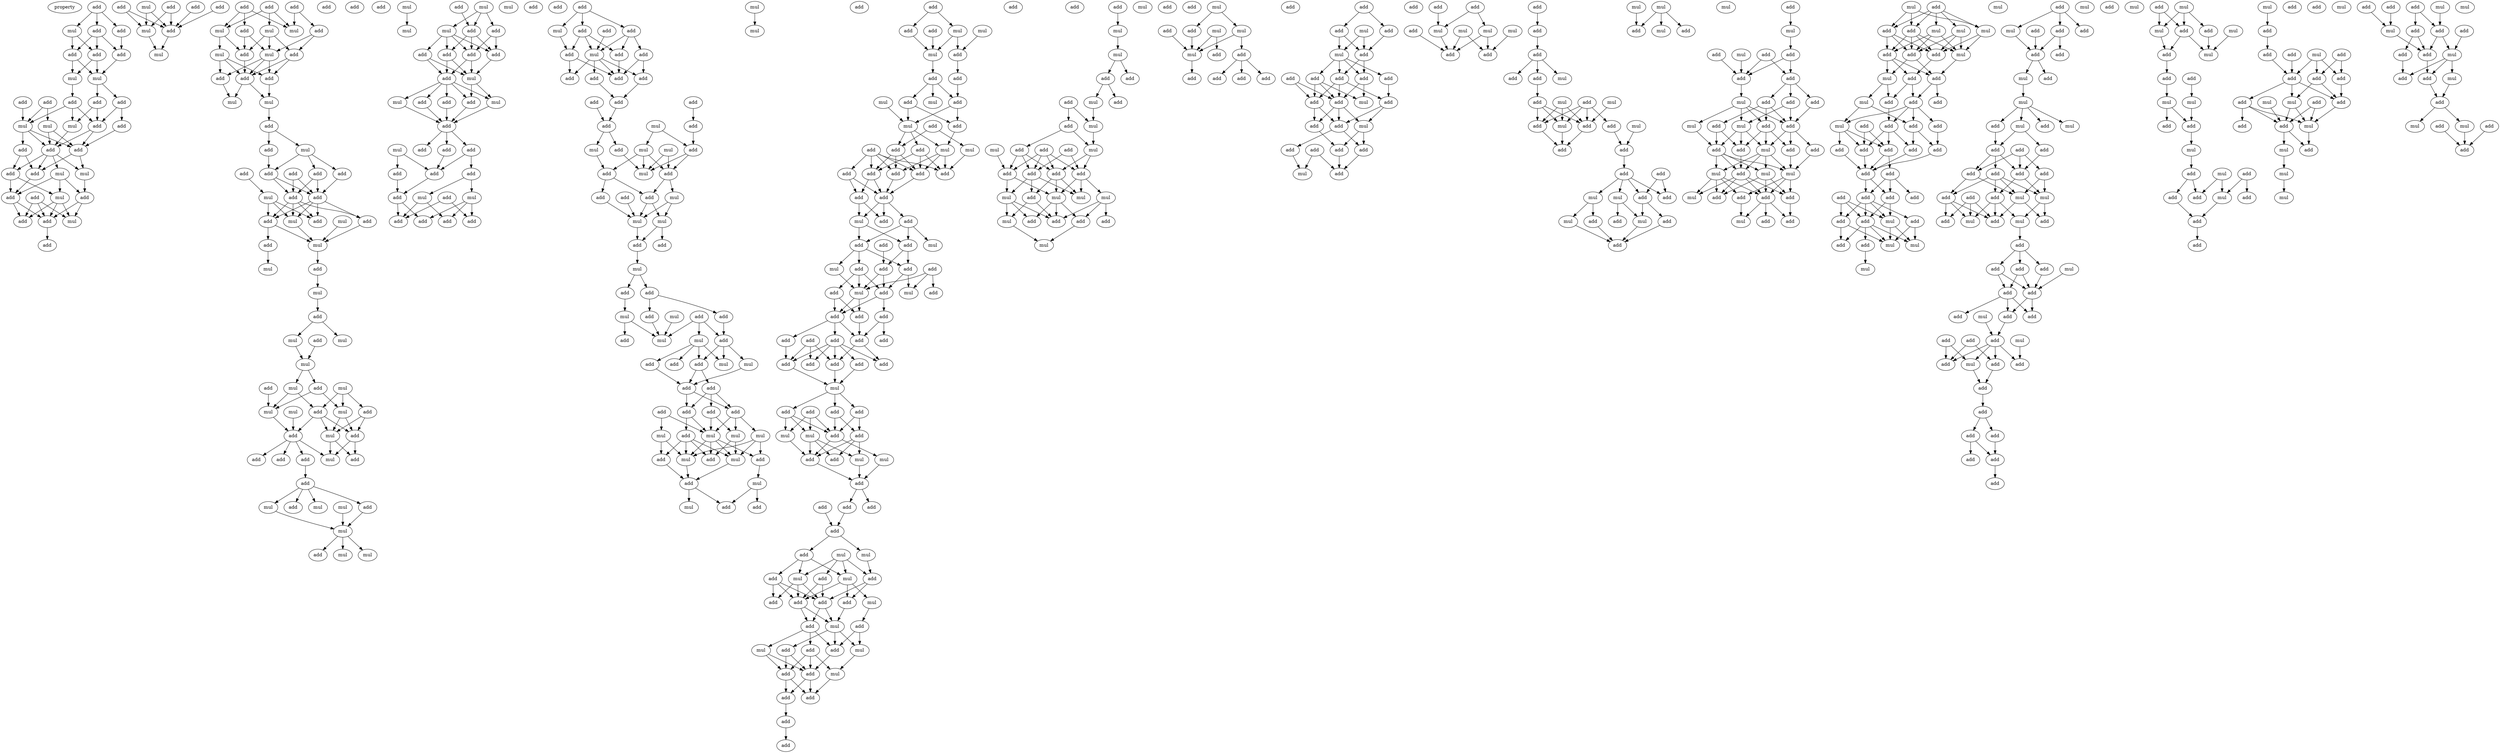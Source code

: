 digraph {
    node [fontcolor=black]
    property [mul=2,lf=1.1]
    0 [ label = add ];
    1 [ label = add ];
    2 [ label = add ];
    3 [ label = mul ];
    4 [ label = add ];
    5 [ label = add ];
    6 [ label = add ];
    7 [ label = mul ];
    8 [ label = mul ];
    9 [ label = add ];
    10 [ label = add ];
    11 [ label = add ];
    12 [ label = add ];
    13 [ label = add ];
    14 [ label = mul ];
    15 [ label = add ];
    16 [ label = mul ];
    17 [ label = mul ];
    18 [ label = add ];
    19 [ label = add ];
    20 [ label = add ];
    21 [ label = add ];
    22 [ label = add ];
    23 [ label = add ];
    24 [ label = mul ];
    25 [ label = mul ];
    26 [ label = mul ];
    27 [ label = add ];
    28 [ label = add ];
    29 [ label = add ];
    30 [ label = mul ];
    31 [ label = add ];
    32 [ label = add ];
    33 [ label = add ];
    34 [ label = add ];
    35 [ label = add ];
    36 [ label = add ];
    37 [ label = mul ];
    38 [ label = add ];
    39 [ label = mul ];
    40 [ label = add ];
    41 [ label = mul ];
    42 [ label = add ];
    43 [ label = add ];
    44 [ label = add ];
    45 [ label = add ];
    46 [ label = add ];
    47 [ label = mul ];
    48 [ label = mul ];
    49 [ label = mul ];
    50 [ label = add ];
    51 [ label = mul ];
    52 [ label = mul ];
    53 [ label = add ];
    54 [ label = add ];
    55 [ label = add ];
    56 [ label = add ];
    57 [ label = mul ];
    58 [ label = mul ];
    59 [ label = add ];
    60 [ label = add ];
    61 [ label = mul ];
    62 [ label = add ];
    63 [ label = add ];
    64 [ label = add ];
    65 [ label = add ];
    66 [ label = add ];
    67 [ label = add ];
    68 [ label = add ];
    69 [ label = mul ];
    70 [ label = add ];
    71 [ label = mul ];
    72 [ label = add ];
    73 [ label = add ];
    74 [ label = mul ];
    75 [ label = add ];
    76 [ label = add ];
    77 [ label = mul ];
    78 [ label = add ];
    79 [ label = mul ];
    80 [ label = add ];
    81 [ label = mul ];
    82 [ label = add ];
    83 [ label = add ];
    84 [ label = mul ];
    85 [ label = mul ];
    86 [ label = mul ];
    87 [ label = mul ];
    88 [ label = add ];
    89 [ label = add ];
    90 [ label = mul ];
    91 [ label = mul ];
    92 [ label = add ];
    93 [ label = mul ];
    94 [ label = add ];
    95 [ label = mul ];
    96 [ label = add ];
    97 [ label = add ];
    98 [ label = mul ];
    99 [ label = add ];
    100 [ label = add ];
    101 [ label = mul ];
    102 [ label = add ];
    103 [ label = add ];
    104 [ label = add ];
    105 [ label = add ];
    106 [ label = mul ];
    107 [ label = mul ];
    108 [ label = add ];
    109 [ label = mul ];
    110 [ label = mul ];
    111 [ label = add ];
    112 [ label = add ];
    113 [ label = mul ];
    114 [ label = mul ];
    115 [ label = mul ];
    116 [ label = add ];
    117 [ label = mul ];
    118 [ label = mul ];
    119 [ label = add ];
    120 [ label = mul ];
    121 [ label = add ];
    122 [ label = mul ];
    123 [ label = add ];
    124 [ label = add ];
    125 [ label = add ];
    126 [ label = add ];
    127 [ label = add ];
    128 [ label = mul ];
    129 [ label = mul ];
    130 [ label = add ];
    131 [ label = mul ];
    132 [ label = add ];
    133 [ label = add ];
    134 [ label = add ];
    135 [ label = add ];
    136 [ label = add ];
    137 [ label = add ];
    138 [ label = mul ];
    139 [ label = add ];
    140 [ label = add ];
    141 [ label = add ];
    142 [ label = mul ];
    143 [ label = add ];
    144 [ label = add ];
    145 [ label = mul ];
    146 [ label = add ];
    147 [ label = add ];
    148 [ label = add ];
    149 [ label = add ];
    150 [ label = add ];
    151 [ label = add ];
    152 [ label = add ];
    153 [ label = add ];
    154 [ label = mul ];
    155 [ label = add ];
    156 [ label = add ];
    157 [ label = add ];
    158 [ label = add ];
    159 [ label = mul ];
    160 [ label = add ];
    161 [ label = add ];
    162 [ label = add ];
    163 [ label = add ];
    164 [ label = add ];
    165 [ label = add ];
    166 [ label = add ];
    167 [ label = add ];
    168 [ label = add ];
    169 [ label = add ];
    170 [ label = mul ];
    171 [ label = add ];
    172 [ label = add ];
    173 [ label = mul ];
    174 [ label = mul ];
    175 [ label = mul ];
    176 [ label = add ];
    177 [ label = add ];
    178 [ label = mul ];
    179 [ label = add ];
    180 [ label = add ];
    181 [ label = add ];
    182 [ label = mul ];
    183 [ label = mul ];
    184 [ label = mul ];
    185 [ label = add ];
    186 [ label = mul ];
    187 [ label = add ];
    188 [ label = add ];
    189 [ label = mul ];
    190 [ label = mul ];
    191 [ label = add ];
    192 [ label = add ];
    193 [ label = mul ];
    194 [ label = add ];
    195 [ label = add ];
    196 [ label = add ];
    197 [ label = mul ];
    198 [ label = mul ];
    199 [ label = add ];
    200 [ label = mul ];
    201 [ label = add ];
    202 [ label = mul ];
    203 [ label = mul ];
    204 [ label = add ];
    205 [ label = add ];
    206 [ label = add ];
    207 [ label = add ];
    208 [ label = add ];
    209 [ label = add ];
    210 [ label = add ];
    211 [ label = add ];
    212 [ label = add ];
    213 [ label = mul ];
    214 [ label = mul ];
    215 [ label = mul ];
    216 [ label = mul ];
    217 [ label = add ];
    218 [ label = mul ];
    219 [ label = add ];
    220 [ label = add ];
    221 [ label = add ];
    222 [ label = mul ];
    223 [ label = add ];
    224 [ label = mul ];
    225 [ label = add ];
    226 [ label = add ];
    227 [ label = mul ];
    228 [ label = add ];
    229 [ label = add ];
    230 [ label = mul ];
    231 [ label = mul ];
    232 [ label = add ];
    233 [ label = add ];
    234 [ label = add ];
    235 [ label = mul ];
    236 [ label = add ];
    237 [ label = add ];
    238 [ label = mul ];
    239 [ label = mul ];
    240 [ label = add ];
    241 [ label = add ];
    242 [ label = add ];
    243 [ label = add ];
    244 [ label = mul ];
    245 [ label = add ];
    246 [ label = mul ];
    247 [ label = add ];
    248 [ label = mul ];
    249 [ label = add ];
    250 [ label = add ];
    251 [ label = add ];
    252 [ label = add ];
    253 [ label = add ];
    254 [ label = add ];
    255 [ label = add ];
    256 [ label = add ];
    257 [ label = add ];
    258 [ label = mul ];
    259 [ label = add ];
    260 [ label = add ];
    261 [ label = add ];
    262 [ label = mul ];
    263 [ label = add ];
    264 [ label = add ];
    265 [ label = mul ];
    266 [ label = add ];
    267 [ label = add ];
    268 [ label = add ];
    269 [ label = add ];
    270 [ label = add ];
    271 [ label = mul ];
    272 [ label = add ];
    273 [ label = mul ];
    274 [ label = add ];
    275 [ label = add ];
    276 [ label = add ];
    277 [ label = add ];
    278 [ label = add ];
    279 [ label = add ];
    280 [ label = add ];
    281 [ label = add ];
    282 [ label = add ];
    283 [ label = add ];
    284 [ label = add ];
    285 [ label = add ];
    286 [ label = add ];
    287 [ label = mul ];
    288 [ label = add ];
    289 [ label = add ];
    290 [ label = add ];
    291 [ label = add ];
    292 [ label = add ];
    293 [ label = mul ];
    294 [ label = add ];
    295 [ label = mul ];
    296 [ label = add ];
    297 [ label = mul ];
    298 [ label = mul ];
    299 [ label = add ];
    300 [ label = add ];
    301 [ label = add ];
    302 [ label = add ];
    303 [ label = add ];
    304 [ label = add ];
    305 [ label = mul ];
    306 [ label = add ];
    307 [ label = mul ];
    308 [ label = add ];
    309 [ label = add ];
    310 [ label = mul ];
    311 [ label = add ];
    312 [ label = add ];
    313 [ label = mul ];
    314 [ label = add ];
    315 [ label = add ];
    316 [ label = add ];
    317 [ label = add ];
    318 [ label = mul ];
    319 [ label = add ];
    320 [ label = mul ];
    321 [ label = add ];
    322 [ label = add ];
    323 [ label = mul ];
    324 [ label = add ];
    325 [ label = add ];
    326 [ label = mul ];
    327 [ label = add ];
    328 [ label = mul ];
    329 [ label = add ];
    330 [ label = add ];
    331 [ label = add ];
    332 [ label = add ];
    333 [ label = add ];
    334 [ label = add ];
    335 [ label = mul ];
    336 [ label = mul ];
    337 [ label = mul ];
    338 [ label = add ];
    339 [ label = add ];
    340 [ label = mul ];
    341 [ label = add ];
    342 [ label = add ];
    343 [ label = add ];
    344 [ label = mul ];
    345 [ label = add ];
    346 [ label = add ];
    347 [ label = mul ];
    348 [ label = mul ];
    349 [ label = add ];
    350 [ label = add ];
    351 [ label = add ];
    352 [ label = add ];
    353 [ label = add ];
    354 [ label = mul ];
    355 [ label = mul ];
    356 [ label = add ];
    357 [ label = mul ];
    358 [ label = mul ];
    359 [ label = add ];
    360 [ label = add ];
    361 [ label = add ];
    362 [ label = mul ];
    363 [ label = add ];
    364 [ label = add ];
    365 [ label = mul ];
    366 [ label = add ];
    367 [ label = mul ];
    368 [ label = add ];
    369 [ label = mul ];
    370 [ label = add ];
    371 [ label = mul ];
    372 [ label = add ];
    373 [ label = mul ];
    374 [ label = add ];
    375 [ label = add ];
    376 [ label = add ];
    377 [ label = add ];
    378 [ label = add ];
    379 [ label = add ];
    380 [ label = add ];
    381 [ label = add ];
    382 [ label = add ];
    383 [ label = mul ];
    384 [ label = mul ];
    385 [ label = add ];
    386 [ label = add ];
    387 [ label = add ];
    388 [ label = add ];
    389 [ label = add ];
    390 [ label = add ];
    391 [ label = add ];
    392 [ label = add ];
    393 [ label = mul ];
    394 [ label = add ];
    395 [ label = add ];
    396 [ label = mul ];
    397 [ label = add ];
    398 [ label = add ];
    399 [ label = add ];
    400 [ label = add ];
    401 [ label = add ];
    402 [ label = add ];
    403 [ label = mul ];
    404 [ label = add ];
    405 [ label = add ];
    406 [ label = add ];
    407 [ label = mul ];
    408 [ label = mul ];
    409 [ label = add ];
    410 [ label = mul ];
    411 [ label = mul ];
    412 [ label = add ];
    413 [ label = add ];
    414 [ label = add ];
    415 [ label = add ];
    416 [ label = add ];
    417 [ label = add ];
    418 [ label = add ];
    419 [ label = mul ];
    420 [ label = add ];
    421 [ label = mul ];
    422 [ label = add ];
    423 [ label = mul ];
    424 [ label = add ];
    425 [ label = add ];
    426 [ label = mul ];
    427 [ label = add ];
    428 [ label = mul ];
    429 [ label = add ];
    430 [ label = add ];
    431 [ label = add ];
    432 [ label = add ];
    433 [ label = mul ];
    434 [ label = add ];
    435 [ label = mul ];
    436 [ label = add ];
    437 [ label = mul ];
    438 [ label = add ];
    439 [ label = mul ];
    440 [ label = add ];
    441 [ label = add ];
    442 [ label = add ];
    443 [ label = mul ];
    444 [ label = mul ];
    445 [ label = mul ];
    446 [ label = mul ];
    447 [ label = add ];
    448 [ label = add ];
    449 [ label = add ];
    450 [ label = mul ];
    451 [ label = add ];
    452 [ label = add ];
    453 [ label = mul ];
    454 [ label = add ];
    455 [ label = add ];
    456 [ label = add ];
    457 [ label = mul ];
    458 [ label = add ];
    459 [ label = add ];
    460 [ label = add ];
    461 [ label = add ];
    462 [ label = add ];
    463 [ label = mul ];
    464 [ label = mul ];
    465 [ label = add ];
    466 [ label = add ];
    467 [ label = add ];
    468 [ label = add ];
    469 [ label = mul ];
    470 [ label = add ];
    471 [ label = mul ];
    472 [ label = mul ];
    473 [ label = add ];
    474 [ label = mul ];
    475 [ label = add ];
    476 [ label = add ];
    477 [ label = mul ];
    478 [ label = add ];
    479 [ label = add ];
    480 [ label = mul ];
    481 [ label = add ];
    482 [ label = add ];
    483 [ label = mul ];
    484 [ label = add ];
    485 [ label = add ];
    486 [ label = add ];
    487 [ label = mul ];
    488 [ label = mul ];
    489 [ label = mul ];
    490 [ label = mul ];
    491 [ label = add ];
    492 [ label = add ];
    493 [ label = add ];
    494 [ label = add ];
    495 [ label = add ];
    496 [ label = mul ];
    497 [ label = add ];
    498 [ label = add ];
    499 [ label = add ];
    500 [ label = mul ];
    501 [ label = mul ];
    502 [ label = add ];
    503 [ label = add ];
    504 [ label = add ];
    505 [ label = add ];
    506 [ label = add ];
    507 [ label = add ];
    508 [ label = add ];
    509 [ label = add ];
    510 [ label = add ];
    511 [ label = add ];
    512 [ label = add ];
    513 [ label = add ];
    514 [ label = add ];
    515 [ label = add ];
    516 [ label = add ];
    517 [ label = add ];
    518 [ label = add ];
    519 [ label = mul ];
    520 [ label = add ];
    521 [ label = mul ];
    522 [ label = add ];
    523 [ label = mul ];
    524 [ label = add ];
    525 [ label = mul ];
    526 [ label = mul ];
    527 [ label = add ];
    528 [ label = mul ];
    529 [ label = add ];
    530 [ label = mul ];
    531 [ label = add ];
    532 [ label = add ];
    533 [ label = add ];
    534 [ label = add ];
    535 [ label = mul ];
    536 [ label = add ];
    537 [ label = add ];
    538 [ label = mul ];
    539 [ label = add ];
    540 [ label = mul ];
    541 [ label = add ];
    542 [ label = mul ];
    543 [ label = add ];
    544 [ label = add ];
    545 [ label = add ];
    546 [ label = add ];
    547 [ label = add ];
    548 [ label = add ];
    549 [ label = add ];
    550 [ label = mul ];
    551 [ label = add ];
    552 [ label = add ];
    553 [ label = add ];
    554 [ label = mul ];
    555 [ label = mul ];
    556 [ label = mul ];
    557 [ label = add ];
    558 [ label = add ];
    559 [ label = add ];
    560 [ label = add ];
    561 [ label = add ];
    562 [ label = add ];
    563 [ label = add ];
    564 [ label = mul ];
    565 [ label = add ];
    566 [ label = add ];
    567 [ label = add ];
    568 [ label = mul ];
    569 [ label = add ];
    570 [ label = add ];
    571 [ label = mul ];
    572 [ label = add ];
    573 [ label = add ];
    574 [ label = add ];
    575 [ label = add ];
    576 [ label = mul ];
    577 [ label = add ];
    578 [ label = add ];
    579 [ label = add ];
    580 [ label = add ];
    581 [ label = add ];
    582 [ label = mul ];
    583 [ label = add ];
    584 [ label = add ];
    585 [ label = add ];
    586 [ label = add ];
    587 [ label = add ];
    588 [ label = mul ];
    589 [ label = add ];
    590 [ label = add ];
    591 [ label = mul ];
    592 [ label = mul ];
    593 [ label = add ];
    594 [ label = mul ];
    595 [ label = add ];
    596 [ label = add ];
    597 [ label = mul ];
    598 [ label = mul ];
    599 [ label = add ];
    600 [ label = add ];
    601 [ label = mul ];
    602 [ label = add ];
    603 [ label = mul ];
    604 [ label = add ];
    605 [ label = add ];
    606 [ label = add ];
    607 [ label = mul ];
    608 [ label = add ];
    609 [ label = add ];
    610 [ label = add ];
    611 [ label = mul ];
    612 [ label = add ];
    613 [ label = add ];
    614 [ label = add ];
    615 [ label = add ];
    616 [ label = mul ];
    617 [ label = add ];
    618 [ label = add ];
    619 [ label = add ];
    620 [ label = add ];
    621 [ label = add ];
    622 [ label = mul ];
    623 [ label = mul ];
    624 [ label = add ];
    625 [ label = add ];
    626 [ label = add ];
    627 [ label = mul ];
    628 [ label = add ];
    629 [ label = add ];
    630 [ label = mul ];
    631 [ label = mul ];
    632 [ label = add ];
    633 [ label = mul ];
    634 [ label = mul ];
    635 [ label = mul ];
    636 [ label = add ];
    637 [ label = add ];
    638 [ label = add ];
    639 [ label = add ];
    640 [ label = add ];
    641 [ label = add ];
    642 [ label = mul ];
    643 [ label = add ];
    644 [ label = add ];
    645 [ label = mul ];
    646 [ label = mul ];
    647 [ label = add ];
    648 [ label = add ];
    649 [ label = add ];
    650 [ label = mul ];
    651 [ label = add ];
    652 [ label = mul ];
    653 [ label = add ];
    654 [ label = add ];
    655 [ label = mul ];
    0 -> 1 [ name = 0 ];
    0 -> 2 [ name = 1 ];
    0 -> 3 [ name = 2 ];
    1 -> 4 [ name = 3 ];
    1 -> 5 [ name = 4 ];
    1 -> 6 [ name = 5 ];
    2 -> 5 [ name = 6 ];
    3 -> 4 [ name = 7 ];
    3 -> 6 [ name = 8 ];
    4 -> 7 [ name = 9 ];
    4 -> 8 [ name = 10 ];
    5 -> 7 [ name = 11 ];
    6 -> 7 [ name = 12 ];
    6 -> 8 [ name = 13 ];
    7 -> 10 [ name = 14 ];
    7 -> 11 [ name = 15 ];
    8 -> 12 [ name = 16 ];
    9 -> 14 [ name = 17 ];
    9 -> 17 [ name = 18 ];
    10 -> 15 [ name = 19 ];
    10 -> 18 [ name = 20 ];
    11 -> 15 [ name = 21 ];
    11 -> 16 [ name = 22 ];
    12 -> 14 [ name = 23 ];
    12 -> 15 [ name = 24 ];
    12 -> 16 [ name = 25 ];
    13 -> 14 [ name = 26 ];
    14 -> 19 [ name = 27 ];
    14 -> 20 [ name = 28 ];
    14 -> 21 [ name = 29 ];
    15 -> 19 [ name = 30 ];
    15 -> 20 [ name = 31 ];
    16 -> 19 [ name = 32 ];
    17 -> 19 [ name = 33 ];
    17 -> 20 [ name = 34 ];
    18 -> 20 [ name = 35 ];
    19 -> 22 [ name = 36 ];
    19 -> 23 [ name = 37 ];
    19 -> 24 [ name = 38 ];
    19 -> 25 [ name = 39 ];
    20 -> 22 [ name = 40 ];
    20 -> 25 [ name = 41 ];
    21 -> 22 [ name = 42 ];
    21 -> 23 [ name = 43 ];
    22 -> 27 [ name = 44 ];
    23 -> 26 [ name = 45 ];
    23 -> 27 [ name = 46 ];
    24 -> 26 [ name = 47 ];
    24 -> 27 [ name = 48 ];
    24 -> 28 [ name = 49 ];
    25 -> 28 [ name = 50 ];
    26 -> 30 [ name = 51 ];
    26 -> 31 [ name = 52 ];
    26 -> 32 [ name = 53 ];
    27 -> 31 [ name = 54 ];
    27 -> 32 [ name = 55 ];
    28 -> 30 [ name = 56 ];
    28 -> 31 [ name = 57 ];
    29 -> 30 [ name = 58 ];
    29 -> 31 [ name = 59 ];
    29 -> 32 [ name = 60 ];
    31 -> 33 [ name = 61 ];
    34 -> 39 [ name = 62 ];
    34 -> 40 [ name = 63 ];
    35 -> 40 [ name = 64 ];
    36 -> 40 [ name = 65 ];
    37 -> 39 [ name = 66 ];
    37 -> 40 [ name = 67 ];
    38 -> 39 [ name = 68 ];
    38 -> 40 [ name = 69 ];
    39 -> 41 [ name = 70 ];
    40 -> 41 [ name = 71 ];
    42 -> 46 [ name = 72 ];
    42 -> 48 [ name = 73 ];
    42 -> 49 [ name = 74 ];
    43 -> 45 [ name = 75 ];
    43 -> 48 [ name = 76 ];
    44 -> 47 [ name = 77 ];
    44 -> 48 [ name = 78 ];
    44 -> 49 [ name = 79 ];
    45 -> 52 [ name = 80 ];
    45 -> 53 [ name = 81 ];
    46 -> 50 [ name = 82 ];
    46 -> 52 [ name = 83 ];
    47 -> 50 [ name = 84 ];
    47 -> 52 [ name = 85 ];
    47 -> 53 [ name = 86 ];
    49 -> 50 [ name = 87 ];
    49 -> 51 [ name = 88 ];
    50 -> 55 [ name = 89 ];
    51 -> 54 [ name = 90 ];
    51 -> 55 [ name = 91 ];
    51 -> 56 [ name = 92 ];
    52 -> 54 [ name = 93 ];
    52 -> 55 [ name = 94 ];
    52 -> 56 [ name = 95 ];
    53 -> 54 [ name = 96 ];
    53 -> 55 [ name = 97 ];
    54 -> 58 [ name = 98 ];
    55 -> 57 [ name = 99 ];
    55 -> 58 [ name = 100 ];
    56 -> 57 [ name = 101 ];
    58 -> 60 [ name = 102 ];
    60 -> 61 [ name = 103 ];
    60 -> 62 [ name = 104 ];
    61 -> 63 [ name = 105 ];
    61 -> 65 [ name = 106 ];
    61 -> 67 [ name = 107 ];
    62 -> 65 [ name = 108 ];
    63 -> 68 [ name = 109 ];
    63 -> 70 [ name = 110 ];
    64 -> 68 [ name = 111 ];
    64 -> 70 [ name = 112 ];
    65 -> 68 [ name = 113 ];
    65 -> 70 [ name = 114 ];
    66 -> 69 [ name = 115 ];
    67 -> 70 [ name = 116 ];
    68 -> 72 [ name = 117 ];
    68 -> 73 [ name = 118 ];
    68 -> 74 [ name = 119 ];
    68 -> 75 [ name = 120 ];
    69 -> 72 [ name = 121 ];
    69 -> 74 [ name = 122 ];
    69 -> 75 [ name = 123 ];
    70 -> 72 [ name = 124 ];
    70 -> 73 [ name = 125 ];
    70 -> 74 [ name = 126 ];
    70 -> 75 [ name = 127 ];
    71 -> 77 [ name = 128 ];
    73 -> 77 [ name = 129 ];
    74 -> 77 [ name = 130 ];
    75 -> 76 [ name = 131 ];
    75 -> 77 [ name = 132 ];
    76 -> 79 [ name = 133 ];
    77 -> 78 [ name = 134 ];
    78 -> 81 [ name = 135 ];
    81 -> 82 [ name = 136 ];
    82 -> 84 [ name = 137 ];
    82 -> 85 [ name = 138 ];
    83 -> 86 [ name = 139 ];
    84 -> 86 [ name = 140 ];
    86 -> 89 [ name = 141 ];
    86 -> 90 [ name = 142 ];
    87 -> 92 [ name = 143 ];
    87 -> 93 [ name = 144 ];
    87 -> 94 [ name = 145 ];
    88 -> 91 [ name = 146 ];
    89 -> 91 [ name = 147 ];
    89 -> 93 [ name = 148 ];
    90 -> 91 [ name = 149 ];
    90 -> 94 [ name = 150 ];
    91 -> 97 [ name = 151 ];
    92 -> 96 [ name = 152 ];
    92 -> 98 [ name = 153 ];
    93 -> 96 [ name = 154 ];
    93 -> 98 [ name = 155 ];
    94 -> 96 [ name = 156 ];
    94 -> 97 [ name = 157 ];
    94 -> 98 [ name = 158 ];
    95 -> 97 [ name = 159 ];
    96 -> 101 [ name = 160 ];
    96 -> 103 [ name = 161 ];
    97 -> 99 [ name = 162 ];
    97 -> 100 [ name = 163 ];
    97 -> 101 [ name = 164 ];
    97 -> 102 [ name = 165 ];
    98 -> 101 [ name = 166 ];
    98 -> 103 [ name = 167 ];
    102 -> 104 [ name = 168 ];
    104 -> 105 [ name = 169 ];
    104 -> 106 [ name = 170 ];
    104 -> 107 [ name = 171 ];
    104 -> 108 [ name = 172 ];
    107 -> 110 [ name = 173 ];
    108 -> 110 [ name = 174 ];
    109 -> 110 [ name = 175 ];
    110 -> 112 [ name = 176 ];
    110 -> 113 [ name = 177 ];
    110 -> 114 [ name = 178 ];
    115 -> 117 [ name = 179 ];
    116 -> 121 [ name = 180 ];
    118 -> 119 [ name = 181 ];
    118 -> 120 [ name = 182 ];
    118 -> 121 [ name = 183 ];
    119 -> 125 [ name = 184 ];
    119 -> 126 [ name = 185 ];
    120 -> 123 [ name = 186 ];
    120 -> 124 [ name = 187 ];
    120 -> 125 [ name = 188 ];
    120 -> 126 [ name = 189 ];
    121 -> 123 [ name = 190 ];
    121 -> 125 [ name = 191 ];
    121 -> 126 [ name = 192 ];
    123 -> 127 [ name = 193 ];
    123 -> 128 [ name = 194 ];
    124 -> 127 [ name = 195 ];
    124 -> 128 [ name = 196 ];
    125 -> 128 [ name = 197 ];
    126 -> 127 [ name = 198 ];
    126 -> 128 [ name = 199 ];
    127 -> 129 [ name = 200 ];
    127 -> 130 [ name = 201 ];
    127 -> 131 [ name = 202 ];
    127 -> 132 [ name = 203 ];
    127 -> 133 [ name = 204 ];
    128 -> 129 [ name = 205 ];
    128 -> 132 [ name = 206 ];
    129 -> 134 [ name = 207 ];
    130 -> 134 [ name = 208 ];
    131 -> 134 [ name = 209 ];
    132 -> 134 [ name = 210 ];
    133 -> 134 [ name = 211 ];
    134 -> 135 [ name = 212 ];
    134 -> 136 [ name = 213 ];
    134 -> 137 [ name = 214 ];
    135 -> 141 [ name = 215 ];
    137 -> 139 [ name = 216 ];
    137 -> 141 [ name = 217 ];
    138 -> 140 [ name = 218 ];
    138 -> 141 [ name = 219 ];
    139 -> 142 [ name = 220 ];
    139 -> 145 [ name = 221 ];
    140 -> 143 [ name = 222 ];
    141 -> 143 [ name = 223 ];
    142 -> 146 [ name = 224 ];
    142 -> 147 [ name = 225 ];
    143 -> 147 [ name = 226 ];
    143 -> 148 [ name = 227 ];
    144 -> 147 [ name = 228 ];
    144 -> 150 [ name = 229 ];
    145 -> 146 [ name = 230 ];
    145 -> 148 [ name = 231 ];
    145 -> 150 [ name = 232 ];
    152 -> 153 [ name = 233 ];
    152 -> 154 [ name = 234 ];
    152 -> 155 [ name = 235 ];
    153 -> 157 [ name = 236 ];
    153 -> 158 [ name = 237 ];
    153 -> 159 [ name = 238 ];
    154 -> 158 [ name = 239 ];
    155 -> 157 [ name = 240 ];
    155 -> 159 [ name = 241 ];
    155 -> 160 [ name = 242 ];
    156 -> 159 [ name = 243 ];
    157 -> 162 [ name = 244 ];
    158 -> 161 [ name = 245 ];
    158 -> 162 [ name = 246 ];
    159 -> 161 [ name = 247 ];
    159 -> 162 [ name = 248 ];
    159 -> 163 [ name = 249 ];
    159 -> 164 [ name = 250 ];
    160 -> 162 [ name = 251 ];
    160 -> 163 [ name = 252 ];
    163 -> 167 [ name = 253 ];
    164 -> 167 [ name = 254 ];
    165 -> 169 [ name = 255 ];
    166 -> 168 [ name = 256 ];
    167 -> 168 [ name = 257 ];
    168 -> 172 [ name = 258 ];
    168 -> 174 [ name = 259 ];
    169 -> 171 [ name = 260 ];
    170 -> 171 [ name = 261 ];
    170 -> 175 [ name = 262 ];
    171 -> 177 [ name = 263 ];
    171 -> 178 [ name = 264 ];
    172 -> 178 [ name = 265 ];
    173 -> 177 [ name = 266 ];
    173 -> 178 [ name = 267 ];
    174 -> 176 [ name = 268 ];
    175 -> 176 [ name = 269 ];
    175 -> 177 [ name = 270 ];
    175 -> 178 [ name = 271 ];
    176 -> 179 [ name = 272 ];
    176 -> 181 [ name = 273 ];
    177 -> 181 [ name = 274 ];
    177 -> 182 [ name = 275 ];
    179 -> 183 [ name = 276 ];
    180 -> 183 [ name = 277 ];
    181 -> 183 [ name = 278 ];
    181 -> 184 [ name = 279 ];
    182 -> 183 [ name = 280 ];
    182 -> 184 [ name = 281 ];
    183 -> 187 [ name = 282 ];
    184 -> 185 [ name = 283 ];
    184 -> 187 [ name = 284 ];
    186 -> 190 [ name = 285 ];
    187 -> 189 [ name = 286 ];
    189 -> 191 [ name = 287 ];
    189 -> 192 [ name = 288 ];
    191 -> 194 [ name = 289 ];
    191 -> 196 [ name = 290 ];
    192 -> 193 [ name = 291 ];
    193 -> 199 [ name = 292 ];
    193 -> 200 [ name = 293 ];
    194 -> 200 [ name = 294 ];
    195 -> 198 [ name = 295 ];
    195 -> 200 [ name = 296 ];
    195 -> 201 [ name = 297 ];
    196 -> 201 [ name = 298 ];
    197 -> 200 [ name = 299 ];
    198 -> 202 [ name = 300 ];
    198 -> 204 [ name = 301 ];
    198 -> 205 [ name = 302 ];
    198 -> 206 [ name = 303 ];
    201 -> 202 [ name = 304 ];
    201 -> 203 [ name = 305 ];
    201 -> 206 [ name = 306 ];
    203 -> 208 [ name = 307 ];
    204 -> 208 [ name = 308 ];
    206 -> 207 [ name = 309 ];
    206 -> 208 [ name = 310 ];
    207 -> 209 [ name = 311 ];
    207 -> 210 [ name = 312 ];
    207 -> 211 [ name = 313 ];
    208 -> 209 [ name = 314 ];
    208 -> 210 [ name = 315 ];
    209 -> 213 [ name = 316 ];
    209 -> 215 [ name = 317 ];
    209 -> 216 [ name = 318 ];
    210 -> 216 [ name = 319 ];
    210 -> 217 [ name = 320 ];
    211 -> 213 [ name = 321 ];
    211 -> 216 [ name = 322 ];
    212 -> 214 [ name = 323 ];
    212 -> 216 [ name = 324 ];
    213 -> 218 [ name = 325 ];
    213 -> 221 [ name = 326 ];
    214 -> 219 [ name = 327 ];
    214 -> 222 [ name = 328 ];
    215 -> 218 [ name = 329 ];
    215 -> 220 [ name = 330 ];
    215 -> 222 [ name = 331 ];
    216 -> 218 [ name = 332 ];
    216 -> 220 [ name = 333 ];
    216 -> 221 [ name = 334 ];
    216 -> 222 [ name = 335 ];
    217 -> 218 [ name = 336 ];
    217 -> 219 [ name = 337 ];
    217 -> 221 [ name = 338 ];
    217 -> 222 [ name = 339 ];
    218 -> 223 [ name = 340 ];
    219 -> 223 [ name = 341 ];
    220 -> 224 [ name = 342 ];
    222 -> 223 [ name = 343 ];
    223 -> 225 [ name = 344 ];
    223 -> 227 [ name = 345 ];
    224 -> 225 [ name = 346 ];
    224 -> 226 [ name = 347 ];
    228 -> 230 [ name = 348 ];
    228 -> 232 [ name = 349 ];
    230 -> 234 [ name = 350 ];
    230 -> 235 [ name = 351 ];
    231 -> 234 [ name = 352 ];
    232 -> 235 [ name = 353 ];
    233 -> 235 [ name = 354 ];
    234 -> 237 [ name = 355 ];
    235 -> 236 [ name = 356 ];
    236 -> 238 [ name = 357 ];
    236 -> 240 [ name = 358 ];
    236 -> 241 [ name = 359 ];
    237 -> 241 [ name = 360 ];
    239 -> 244 [ name = 361 ];
    240 -> 242 [ name = 362 ];
    240 -> 244 [ name = 363 ];
    241 -> 242 [ name = 364 ];
    241 -> 244 [ name = 365 ];
    242 -> 246 [ name = 366 ];
    243 -> 248 [ name = 367 ];
    243 -> 249 [ name = 368 ];
    244 -> 246 [ name = 369 ];
    244 -> 247 [ name = 370 ];
    244 -> 249 [ name = 371 ];
    245 -> 250 [ name = 372 ];
    245 -> 251 [ name = 373 ];
    245 -> 252 [ name = 374 ];
    245 -> 253 [ name = 375 ];
    245 -> 254 [ name = 376 ];
    246 -> 250 [ name = 377 ];
    246 -> 253 [ name = 378 ];
    246 -> 254 [ name = 379 ];
    247 -> 252 [ name = 380 ];
    247 -> 253 [ name = 381 ];
    247 -> 254 [ name = 382 ];
    248 -> 254 [ name = 383 ];
    249 -> 250 [ name = 384 ];
    249 -> 252 [ name = 385 ];
    249 -> 253 [ name = 386 ];
    250 -> 256 [ name = 387 ];
    251 -> 255 [ name = 388 ];
    251 -> 256 [ name = 389 ];
    252 -> 255 [ name = 390 ];
    252 -> 256 [ name = 391 ];
    253 -> 256 [ name = 392 ];
    255 -> 257 [ name = 393 ];
    255 -> 258 [ name = 394 ];
    256 -> 257 [ name = 395 ];
    256 -> 258 [ name = 396 ];
    256 -> 259 [ name = 397 ];
    258 -> 261 [ name = 398 ];
    258 -> 263 [ name = 399 ];
    259 -> 261 [ name = 400 ];
    259 -> 262 [ name = 401 ];
    259 -> 263 [ name = 402 ];
    260 -> 268 [ name = 403 ];
    261 -> 264 [ name = 404 ];
    261 -> 265 [ name = 405 ];
    261 -> 267 [ name = 406 ];
    263 -> 267 [ name = 407 ];
    263 -> 268 [ name = 408 ];
    264 -> 269 [ name = 409 ];
    264 -> 271 [ name = 410 ];
    264 -> 272 [ name = 411 ];
    265 -> 271 [ name = 412 ];
    266 -> 270 [ name = 413 ];
    266 -> 271 [ name = 414 ];
    266 -> 273 [ name = 415 ];
    267 -> 272 [ name = 416 ];
    267 -> 273 [ name = 417 ];
    268 -> 271 [ name = 418 ];
    268 -> 272 [ name = 419 ];
    269 -> 274 [ name = 420 ];
    269 -> 275 [ name = 421 ];
    271 -> 274 [ name = 422 ];
    271 -> 275 [ name = 423 ];
    272 -> 274 [ name = 424 ];
    272 -> 276 [ name = 425 ];
    274 -> 277 [ name = 426 ];
    274 -> 279 [ name = 427 ];
    274 -> 280 [ name = 428 ];
    275 -> 277 [ name = 429 ];
    276 -> 277 [ name = 430 ];
    276 -> 278 [ name = 431 ];
    277 -> 282 [ name = 432 ];
    277 -> 286 [ name = 433 ];
    279 -> 282 [ name = 434 ];
    279 -> 283 [ name = 435 ];
    279 -> 284 [ name = 436 ];
    279 -> 285 [ name = 437 ];
    279 -> 286 [ name = 438 ];
    280 -> 283 [ name = 439 ];
    281 -> 283 [ name = 440 ];
    281 -> 285 [ name = 441 ];
    281 -> 286 [ name = 442 ];
    283 -> 287 [ name = 443 ];
    284 -> 287 [ name = 444 ];
    286 -> 287 [ name = 445 ];
    287 -> 288 [ name = 446 ];
    287 -> 289 [ name = 447 ];
    287 -> 291 [ name = 448 ];
    288 -> 293 [ name = 449 ];
    288 -> 294 [ name = 450 ];
    288 -> 295 [ name = 451 ];
    289 -> 292 [ name = 452 ];
    289 -> 294 [ name = 453 ];
    290 -> 293 [ name = 454 ];
    290 -> 294 [ name = 455 ];
    290 -> 295 [ name = 456 ];
    291 -> 292 [ name = 457 ];
    291 -> 294 [ name = 458 ];
    292 -> 296 [ name = 459 ];
    292 -> 297 [ name = 460 ];
    292 -> 299 [ name = 461 ];
    293 -> 296 [ name = 462 ];
    293 -> 297 [ name = 463 ];
    293 -> 299 [ name = 464 ];
    294 -> 298 [ name = 465 ];
    294 -> 299 [ name = 466 ];
    295 -> 299 [ name = 467 ];
    297 -> 300 [ name = 468 ];
    298 -> 300 [ name = 469 ];
    299 -> 300 [ name = 470 ];
    300 -> 301 [ name = 471 ];
    300 -> 303 [ name = 472 ];
    302 -> 304 [ name = 473 ];
    303 -> 304 [ name = 474 ];
    304 -> 306 [ name = 475 ];
    304 -> 307 [ name = 476 ];
    305 -> 309 [ name = 477 ];
    305 -> 310 [ name = 478 ];
    305 -> 311 [ name = 479 ];
    305 -> 313 [ name = 480 ];
    306 -> 310 [ name = 481 ];
    306 -> 312 [ name = 482 ];
    306 -> 313 [ name = 483 ];
    307 -> 309 [ name = 484 ];
    309 -> 314 [ name = 485 ];
    309 -> 315 [ name = 486 ];
    310 -> 315 [ name = 487 ];
    310 -> 316 [ name = 488 ];
    310 -> 317 [ name = 489 ];
    311 -> 315 [ name = 490 ];
    311 -> 316 [ name = 491 ];
    312 -> 315 [ name = 492 ];
    312 -> 316 [ name = 493 ];
    312 -> 317 [ name = 494 ];
    313 -> 314 [ name = 495 ];
    313 -> 316 [ name = 496 ];
    313 -> 318 [ name = 497 ];
    314 -> 320 [ name = 498 ];
    315 -> 320 [ name = 499 ];
    315 -> 321 [ name = 500 ];
    316 -> 320 [ name = 501 ];
    316 -> 321 [ name = 502 ];
    318 -> 319 [ name = 503 ];
    319 -> 324 [ name = 504 ];
    319 -> 326 [ name = 505 ];
    320 -> 322 [ name = 506 ];
    320 -> 324 [ name = 507 ];
    320 -> 326 [ name = 508 ];
    321 -> 323 [ name = 509 ];
    321 -> 324 [ name = 510 ];
    321 -> 325 [ name = 511 ];
    322 -> 327 [ name = 512 ];
    322 -> 329 [ name = 513 ];
    323 -> 327 [ name = 514 ];
    323 -> 329 [ name = 515 ];
    324 -> 329 [ name = 516 ];
    325 -> 327 [ name = 517 ];
    325 -> 328 [ name = 518 ];
    325 -> 329 [ name = 519 ];
    326 -> 328 [ name = 520 ];
    327 -> 330 [ name = 521 ];
    327 -> 331 [ name = 522 ];
    328 -> 330 [ name = 523 ];
    329 -> 330 [ name = 524 ];
    329 -> 331 [ name = 525 ];
    331 -> 332 [ name = 526 ];
    332 -> 334 [ name = 527 ];
    333 -> 336 [ name = 528 ];
    336 -> 337 [ name = 529 ];
    337 -> 338 [ name = 530 ];
    337 -> 339 [ name = 531 ];
    338 -> 340 [ name = 532 ];
    338 -> 341 [ name = 533 ];
    340 -> 344 [ name = 534 ];
    342 -> 343 [ name = 535 ];
    342 -> 344 [ name = 536 ];
    343 -> 347 [ name = 537 ];
    343 -> 349 [ name = 538 ];
    344 -> 347 [ name = 539 ];
    345 -> 351 [ name = 540 ];
    345 -> 352 [ name = 541 ];
    346 -> 350 [ name = 542 ];
    346 -> 351 [ name = 543 ];
    346 -> 352 [ name = 544 ];
    346 -> 353 [ name = 545 ];
    347 -> 351 [ name = 546 ];
    347 -> 353 [ name = 547 ];
    348 -> 350 [ name = 548 ];
    349 -> 350 [ name = 549 ];
    349 -> 352 [ name = 550 ];
    349 -> 353 [ name = 551 ];
    350 -> 354 [ name = 552 ];
    350 -> 358 [ name = 553 ];
    351 -> 355 [ name = 554 ];
    351 -> 357 [ name = 555 ];
    351 -> 358 [ name = 556 ];
    352 -> 354 [ name = 557 ];
    352 -> 356 [ name = 558 ];
    352 -> 357 [ name = 559 ];
    353 -> 356 [ name = 560 ];
    353 -> 357 [ name = 561 ];
    353 -> 358 [ name = 562 ];
    354 -> 360 [ name = 563 ];
    354 -> 362 [ name = 564 ];
    354 -> 363 [ name = 565 ];
    355 -> 359 [ name = 566 ];
    355 -> 361 [ name = 567 ];
    355 -> 363 [ name = 568 ];
    356 -> 362 [ name = 569 ];
    356 -> 363 [ name = 570 ];
    358 -> 359 [ name = 571 ];
    358 -> 360 [ name = 572 ];
    358 -> 363 [ name = 573 ];
    359 -> 365 [ name = 574 ];
    362 -> 365 [ name = 575 ];
    367 -> 370 [ name = 576 ];
    367 -> 371 [ name = 577 ];
    368 -> 373 [ name = 578 ];
    369 -> 372 [ name = 579 ];
    369 -> 373 [ name = 580 ];
    370 -> 373 [ name = 581 ];
    371 -> 373 [ name = 582 ];
    371 -> 374 [ name = 583 ];
    373 -> 376 [ name = 584 ];
    374 -> 375 [ name = 585 ];
    374 -> 377 [ name = 586 ];
    374 -> 378 [ name = 587 ];
    380 -> 381 [ name = 588 ];
    380 -> 382 [ name = 589 ];
    381 -> 385 [ name = 590 ];
    382 -> 384 [ name = 591 ];
    382 -> 385 [ name = 592 ];
    383 -> 384 [ name = 593 ];
    383 -> 385 [ name = 594 ];
    384 -> 387 [ name = 595 ];
    384 -> 388 [ name = 596 ];
    384 -> 389 [ name = 597 ];
    384 -> 390 [ name = 598 ];
    385 -> 389 [ name = 599 ];
    385 -> 390 [ name = 600 ];
    386 -> 391 [ name = 601 ];
    386 -> 392 [ name = 602 ];
    387 -> 391 [ name = 603 ];
    387 -> 392 [ name = 604 ];
    387 -> 393 [ name = 605 ];
    388 -> 394 [ name = 606 ];
    389 -> 391 [ name = 607 ];
    389 -> 392 [ name = 608 ];
    389 -> 394 [ name = 609 ];
    390 -> 392 [ name = 610 ];
    390 -> 393 [ name = 611 ];
    391 -> 395 [ name = 612 ];
    391 -> 397 [ name = 613 ];
    392 -> 395 [ name = 614 ];
    392 -> 396 [ name = 615 ];
    392 -> 397 [ name = 616 ];
    394 -> 396 [ name = 617 ];
    394 -> 397 [ name = 618 ];
    395 -> 398 [ name = 619 ];
    396 -> 398 [ name = 620 ];
    396 -> 399 [ name = 621 ];
    397 -> 399 [ name = 622 ];
    397 -> 401 [ name = 623 ];
    398 -> 404 [ name = 624 ];
    399 -> 404 [ name = 625 ];
    400 -> 403 [ name = 626 ];
    400 -> 404 [ name = 627 ];
    401 -> 403 [ name = 628 ];
    405 -> 410 [ name = 629 ];
    406 -> 408 [ name = 630 ];
    406 -> 410 [ name = 631 ];
    407 -> 413 [ name = 632 ];
    408 -> 413 [ name = 633 ];
    408 -> 414 [ name = 634 ];
    409 -> 414 [ name = 635 ];
    410 -> 414 [ name = 636 ];
    411 -> 413 [ name = 637 ];
    411 -> 414 [ name = 638 ];
    412 -> 415 [ name = 639 ];
    415 -> 416 [ name = 640 ];
    416 -> 417 [ name = 641 ];
    416 -> 418 [ name = 642 ];
    416 -> 419 [ name = 643 ];
    418 -> 420 [ name = 644 ];
    420 -> 424 [ name = 645 ];
    420 -> 427 [ name = 646 ];
    420 -> 428 [ name = 647 ];
    421 -> 427 [ name = 648 ];
    422 -> 424 [ name = 649 ];
    422 -> 425 [ name = 650 ];
    422 -> 427 [ name = 651 ];
    422 -> 428 [ name = 652 ];
    423 -> 424 [ name = 653 ];
    423 -> 427 [ name = 654 ];
    423 -> 428 [ name = 655 ];
    424 -> 429 [ name = 656 ];
    425 -> 430 [ name = 657 ];
    426 -> 430 [ name = 658 ];
    427 -> 429 [ name = 659 ];
    428 -> 429 [ name = 660 ];
    430 -> 431 [ name = 661 ];
    431 -> 433 [ name = 662 ];
    431 -> 434 [ name = 663 ];
    431 -> 435 [ name = 664 ];
    431 -> 436 [ name = 665 ];
    432 -> 434 [ name = 666 ];
    432 -> 436 [ name = 667 ];
    433 -> 439 [ name = 668 ];
    433 -> 441 [ name = 669 ];
    434 -> 437 [ name = 670 ];
    434 -> 438 [ name = 671 ];
    435 -> 437 [ name = 672 ];
    435 -> 440 [ name = 673 ];
    437 -> 442 [ name = 674 ];
    438 -> 442 [ name = 675 ];
    439 -> 442 [ name = 676 ];
    441 -> 442 [ name = 677 ];
    443 -> 449 [ name = 678 ];
    444 -> 445 [ name = 679 ];
    444 -> 447 [ name = 680 ];
    444 -> 449 [ name = 681 ];
    448 -> 450 [ name = 682 ];
    450 -> 454 [ name = 683 ];
    451 -> 456 [ name = 684 ];
    452 -> 455 [ name = 685 ];
    452 -> 456 [ name = 686 ];
    453 -> 456 [ name = 687 ];
    454 -> 455 [ name = 688 ];
    454 -> 456 [ name = 689 ];
    455 -> 458 [ name = 690 ];
    455 -> 459 [ name = 691 ];
    455 -> 460 [ name = 692 ];
    456 -> 457 [ name = 693 ];
    457 -> 461 [ name = 694 ];
    457 -> 463 [ name = 695 ];
    457 -> 464 [ name = 696 ];
    457 -> 465 [ name = 697 ];
    458 -> 465 [ name = 698 ];
    459 -> 464 [ name = 699 ];
    459 -> 465 [ name = 700 ];
    460 -> 461 [ name = 701 ];
    460 -> 462 [ name = 702 ];
    460 -> 465 [ name = 703 ];
    461 -> 468 [ name = 704 ];
    461 -> 469 [ name = 705 ];
    461 -> 470 [ name = 706 ];
    462 -> 466 [ name = 707 ];
    462 -> 468 [ name = 708 ];
    463 -> 466 [ name = 709 ];
    464 -> 466 [ name = 710 ];
    464 -> 468 [ name = 711 ];
    464 -> 469 [ name = 712 ];
    465 -> 467 [ name = 713 ];
    465 -> 469 [ name = 714 ];
    465 -> 470 [ name = 715 ];
    466 -> 471 [ name = 716 ];
    466 -> 472 [ name = 717 ];
    466 -> 473 [ name = 718 ];
    466 -> 474 [ name = 719 ];
    467 -> 474 [ name = 720 ];
    468 -> 473 [ name = 721 ];
    469 -> 471 [ name = 722 ];
    469 -> 472 [ name = 723 ];
    469 -> 473 [ name = 724 ];
    469 -> 474 [ name = 725 ];
    470 -> 474 [ name = 726 ];
    471 -> 476 [ name = 727 ];
    471 -> 478 [ name = 728 ];
    471 -> 479 [ name = 729 ];
    472 -> 475 [ name = 730 ];
    472 -> 476 [ name = 731 ];
    472 -> 477 [ name = 732 ];
    472 -> 478 [ name = 733 ];
    473 -> 476 [ name = 734 ];
    473 -> 477 [ name = 735 ];
    473 -> 478 [ name = 736 ];
    473 -> 479 [ name = 737 ];
    474 -> 475 [ name = 738 ];
    474 -> 476 [ name = 739 ];
    474 -> 479 [ name = 740 ];
    475 -> 480 [ name = 741 ];
    476 -> 480 [ name = 742 ];
    476 -> 481 [ name = 743 ];
    476 -> 482 [ name = 744 ];
    479 -> 481 [ name = 745 ];
    483 -> 485 [ name = 746 ];
    483 -> 486 [ name = 747 ];
    483 -> 488 [ name = 748 ];
    484 -> 485 [ name = 749 ];
    484 -> 486 [ name = 750 ];
    484 -> 487 [ name = 751 ];
    484 -> 488 [ name = 752 ];
    484 -> 489 [ name = 753 ];
    485 -> 490 [ name = 754 ];
    485 -> 491 [ name = 755 ];
    485 -> 492 [ name = 756 ];
    485 -> 493 [ name = 757 ];
    486 -> 491 [ name = 758 ];
    486 -> 492 [ name = 759 ];
    486 -> 493 [ name = 760 ];
    487 -> 490 [ name = 761 ];
    487 -> 491 [ name = 762 ];
    487 -> 493 [ name = 763 ];
    488 -> 490 [ name = 764 ];
    488 -> 491 [ name = 765 ];
    489 -> 490 [ name = 766 ];
    489 -> 492 [ name = 767 ];
    489 -> 493 [ name = 768 ];
    490 -> 494 [ name = 769 ];
    491 -> 495 [ name = 770 ];
    492 -> 494 [ name = 771 ];
    492 -> 495 [ name = 772 ];
    492 -> 496 [ name = 773 ];
    493 -> 494 [ name = 774 ];
    493 -> 496 [ name = 775 ];
    494 -> 498 [ name = 776 ];
    494 -> 499 [ name = 777 ];
    495 -> 497 [ name = 778 ];
    495 -> 498 [ name = 779 ];
    496 -> 497 [ name = 780 ];
    496 -> 500 [ name = 781 ];
    497 -> 502 [ name = 782 ];
    498 -> 501 [ name = 783 ];
    498 -> 502 [ name = 784 ];
    498 -> 504 [ name = 785 ];
    498 -> 505 [ name = 786 ];
    500 -> 501 [ name = 787 ];
    500 -> 504 [ name = 788 ];
    501 -> 507 [ name = 789 ];
    501 -> 508 [ name = 790 ];
    501 -> 510 [ name = 791 ];
    502 -> 508 [ name = 792 ];
    502 -> 509 [ name = 793 ];
    502 -> 510 [ name = 794 ];
    503 -> 508 [ name = 795 ];
    503 -> 510 [ name = 796 ];
    504 -> 506 [ name = 797 ];
    504 -> 509 [ name = 798 ];
    505 -> 506 [ name = 799 ];
    506 -> 511 [ name = 800 ];
    507 -> 511 [ name = 801 ];
    508 -> 511 [ name = 802 ];
    509 -> 511 [ name = 803 ];
    510 -> 511 [ name = 804 ];
    510 -> 512 [ name = 805 ];
    511 -> 514 [ name = 806 ];
    511 -> 515 [ name = 807 ];
    512 -> 514 [ name = 808 ];
    512 -> 515 [ name = 809 ];
    512 -> 516 [ name = 810 ];
    513 -> 517 [ name = 811 ];
    513 -> 518 [ name = 812 ];
    513 -> 519 [ name = 813 ];
    514 -> 517 [ name = 814 ];
    514 -> 518 [ name = 815 ];
    514 -> 519 [ name = 816 ];
    514 -> 520 [ name = 817 ];
    515 -> 518 [ name = 818 ];
    515 -> 519 [ name = 819 ];
    517 -> 521 [ name = 820 ];
    517 -> 524 [ name = 821 ];
    518 -> 521 [ name = 822 ];
    518 -> 522 [ name = 823 ];
    518 -> 523 [ name = 824 ];
    518 -> 524 [ name = 825 ];
    519 -> 521 [ name = 826 ];
    519 -> 523 [ name = 827 ];
    520 -> 521 [ name = 828 ];
    520 -> 523 [ name = 829 ];
    522 -> 526 [ name = 830 ];
    527 -> 528 [ name = 831 ];
    527 -> 529 [ name = 832 ];
    527 -> 531 [ name = 833 ];
    528 -> 533 [ name = 834 ];
    531 -> 533 [ name = 835 ];
    531 -> 534 [ name = 836 ];
    532 -> 533 [ name = 837 ];
    533 -> 535 [ name = 838 ];
    533 -> 536 [ name = 839 ];
    535 -> 538 [ name = 840 ];
    538 -> 539 [ name = 841 ];
    538 -> 540 [ name = 842 ];
    538 -> 541 [ name = 843 ];
    538 -> 542 [ name = 844 ];
    539 -> 545 [ name = 845 ];
    540 -> 544 [ name = 846 ];
    540 -> 545 [ name = 847 ];
    543 -> 546 [ name = 848 ];
    543 -> 547 [ name = 849 ];
    543 -> 548 [ name = 850 ];
    544 -> 547 [ name = 851 ];
    545 -> 546 [ name = 852 ];
    545 -> 547 [ name = 853 ];
    545 -> 549 [ name = 854 ];
    546 -> 550 [ name = 855 ];
    546 -> 552 [ name = 856 ];
    547 -> 551 [ name = 857 ];
    547 -> 554 [ name = 858 ];
    548 -> 550 [ name = 859 ];
    548 -> 554 [ name = 860 ];
    549 -> 550 [ name = 861 ];
    549 -> 551 [ name = 862 ];
    549 -> 552 [ name = 863 ];
    549 -> 554 [ name = 864 ];
    550 -> 557 [ name = 865 ];
    550 -> 559 [ name = 866 ];
    551 -> 555 [ name = 867 ];
    551 -> 556 [ name = 868 ];
    551 -> 557 [ name = 869 ];
    552 -> 555 [ name = 870 ];
    552 -> 557 [ name = 871 ];
    552 -> 558 [ name = 872 ];
    553 -> 555 [ name = 873 ];
    553 -> 557 [ name = 874 ];
    553 -> 558 [ name = 875 ];
    554 -> 556 [ name = 876 ];
    554 -> 559 [ name = 877 ];
    556 -> 560 [ name = 878 ];
    560 -> 561 [ name = 879 ];
    560 -> 562 [ name = 880 ];
    560 -> 563 [ name = 881 ];
    561 -> 566 [ name = 882 ];
    562 -> 565 [ name = 883 ];
    562 -> 566 [ name = 884 ];
    563 -> 565 [ name = 885 ];
    563 -> 566 [ name = 886 ];
    564 -> 566 [ name = 887 ];
    565 -> 567 [ name = 888 ];
    565 -> 569 [ name = 889 ];
    565 -> 570 [ name = 890 ];
    566 -> 567 [ name = 891 ];
    566 -> 569 [ name = 892 ];
    568 -> 573 [ name = 893 ];
    569 -> 573 [ name = 894 ];
    571 -> 577 [ name = 895 ];
    572 -> 575 [ name = 896 ];
    572 -> 576 [ name = 897 ];
    573 -> 575 [ name = 898 ];
    573 -> 576 [ name = 899 ];
    573 -> 577 [ name = 900 ];
    573 -> 578 [ name = 901 ];
    574 -> 575 [ name = 902 ];
    574 -> 578 [ name = 903 ];
    576 -> 579 [ name = 904 ];
    578 -> 579 [ name = 905 ];
    579 -> 580 [ name = 906 ];
    580 -> 581 [ name = 907 ];
    580 -> 583 [ name = 908 ];
    581 -> 584 [ name = 909 ];
    581 -> 585 [ name = 910 ];
    583 -> 585 [ name = 911 ];
    585 -> 586 [ name = 912 ];
    587 -> 589 [ name = 913 ];
    587 -> 592 [ name = 914 ];
    588 -> 589 [ name = 915 ];
    588 -> 590 [ name = 916 ];
    588 -> 592 [ name = 917 ];
    589 -> 593 [ name = 918 ];
    589 -> 594 [ name = 919 ];
    590 -> 594 [ name = 920 ];
    591 -> 594 [ name = 921 ];
    592 -> 593 [ name = 922 ];
    593 -> 596 [ name = 923 ];
    595 -> 598 [ name = 924 ];
    596 -> 597 [ name = 925 ];
    597 -> 599 [ name = 926 ];
    597 -> 600 [ name = 927 ];
    598 -> 599 [ name = 928 ];
    599 -> 601 [ name = 929 ];
    601 -> 604 [ name = 930 ];
    602 -> 606 [ name = 931 ];
    602 -> 607 [ name = 932 ];
    603 -> 605 [ name = 933 ];
    603 -> 607 [ name = 934 ];
    604 -> 605 [ name = 935 ];
    604 -> 608 [ name = 936 ];
    607 -> 609 [ name = 937 ];
    608 -> 609 [ name = 938 ];
    609 -> 610 [ name = 939 ];
    611 -> 612 [ name = 940 ];
    612 -> 614 [ name = 941 ];
    613 -> 618 [ name = 942 ];
    613 -> 619 [ name = 943 ];
    614 -> 617 [ name = 944 ];
    615 -> 617 [ name = 945 ];
    616 -> 617 [ name = 946 ];
    616 -> 618 [ name = 947 ];
    616 -> 619 [ name = 948 ];
    617 -> 620 [ name = 949 ];
    617 -> 621 [ name = 950 ];
    617 -> 622 [ name = 951 ];
    618 -> 620 [ name = 952 ];
    619 -> 620 [ name = 953 ];
    619 -> 622 [ name = 954 ];
    620 -> 627 [ name = 955 ];
    621 -> 625 [ name = 956 ];
    621 -> 626 [ name = 957 ];
    621 -> 627 [ name = 958 ];
    622 -> 626 [ name = 959 ];
    622 -> 627 [ name = 960 ];
    623 -> 626 [ name = 961 ];
    624 -> 626 [ name = 962 ];
    624 -> 627 [ name = 963 ];
    626 -> 629 [ name = 964 ];
    626 -> 630 [ name = 965 ];
    627 -> 629 [ name = 966 ];
    630 -> 631 [ name = 967 ];
    631 -> 634 [ name = 968 ];
    635 -> 639 [ name = 969 ];
    636 -> 639 [ name = 970 ];
    636 -> 640 [ name = 971 ];
    637 -> 642 [ name = 972 ];
    638 -> 642 [ name = 973 ];
    639 -> 643 [ name = 974 ];
    639 -> 645 [ name = 975 ];
    640 -> 643 [ name = 976 ];
    640 -> 644 [ name = 977 ];
    641 -> 645 [ name = 978 ];
    642 -> 643 [ name = 979 ];
    643 -> 648 [ name = 980 ];
    644 -> 647 [ name = 981 ];
    645 -> 646 [ name = 982 ];
    645 -> 647 [ name = 983 ];
    645 -> 648 [ name = 984 ];
    646 -> 649 [ name = 985 ];
    648 -> 649 [ name = 986 ];
    649 -> 650 [ name = 987 ];
    649 -> 652 [ name = 988 ];
    651 -> 654 [ name = 989 ];
    652 -> 654 [ name = 990 ];
    653 -> 654 [ name = 991 ];
}
